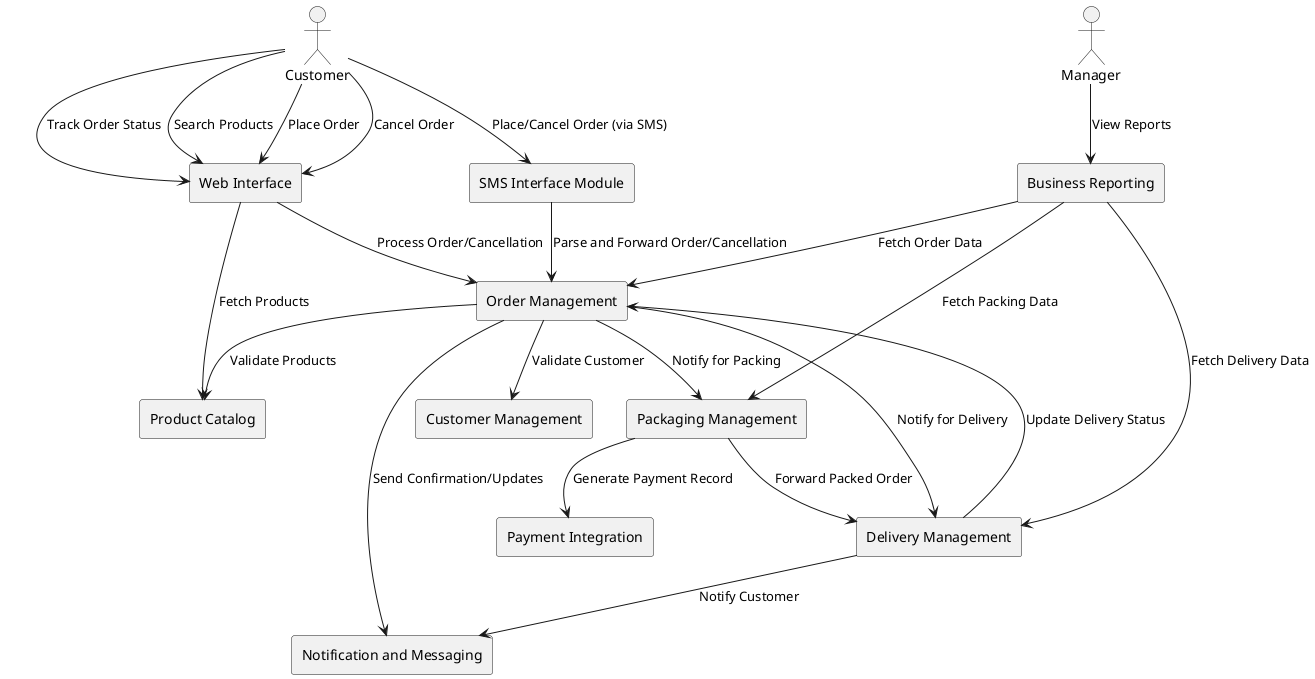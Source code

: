 @startuml
skinparam componentStyle rectangle

actor Customer
actor Manager

' Components
component "Web Interface" as WebInterface
component "SMS Interface Module" as SMSInterface
component "Customer Management" as CustomerManagement
component "Order Management" as OrderManagement
component "Product Catalog" as ProductCatalog
component "Packaging Management" as PackagingManagement
component "Delivery Management" as DeliveryManagement
component "Payment Integration" as PaymentIntegration
component "Business Reporting" as BusinessReporting
component "Notification and Messaging" as NotificationMessaging

' Customer interactions
Customer --> WebInterface : Search Products
Customer --> WebInterface : Place Order
Customer --> WebInterface : Cancel Order
Customer --> WebInterface : Track Order Status
Customer --> SMSInterface : Place/Cancel Order (via SMS)

' Web and SMS to core business logic
WebInterface --> OrderManagement : Process Order/Cancellation
SMSInterface --> OrderManagement : Parse and Forward Order/Cancellation
WebInterface --> ProductCatalog : Fetch Products

' Core system interactions
OrderManagement --> CustomerManagement : Validate Customer
OrderManagement --> ProductCatalog : Validate Products
OrderManagement --> PackagingManagement : Notify for Packing
OrderManagement --> NotificationMessaging : Send Confirmation/Updates
OrderManagement --> DeliveryManagement : Notify for Delivery

PackagingManagement --> PaymentIntegration : Generate Payment Record
PackagingManagement --> DeliveryManagement : Forward Packed Order

DeliveryManagement --> NotificationMessaging : Notify Customer
DeliveryManagement --> OrderManagement : Update Delivery Status

' Reporting interactions
Manager --> BusinessReporting : View Reports
BusinessReporting --> OrderManagement : Fetch Order Data
BusinessReporting --> DeliveryManagement : Fetch Delivery Data
BusinessReporting --> PackagingManagement : Fetch Packing Data

@enduml

